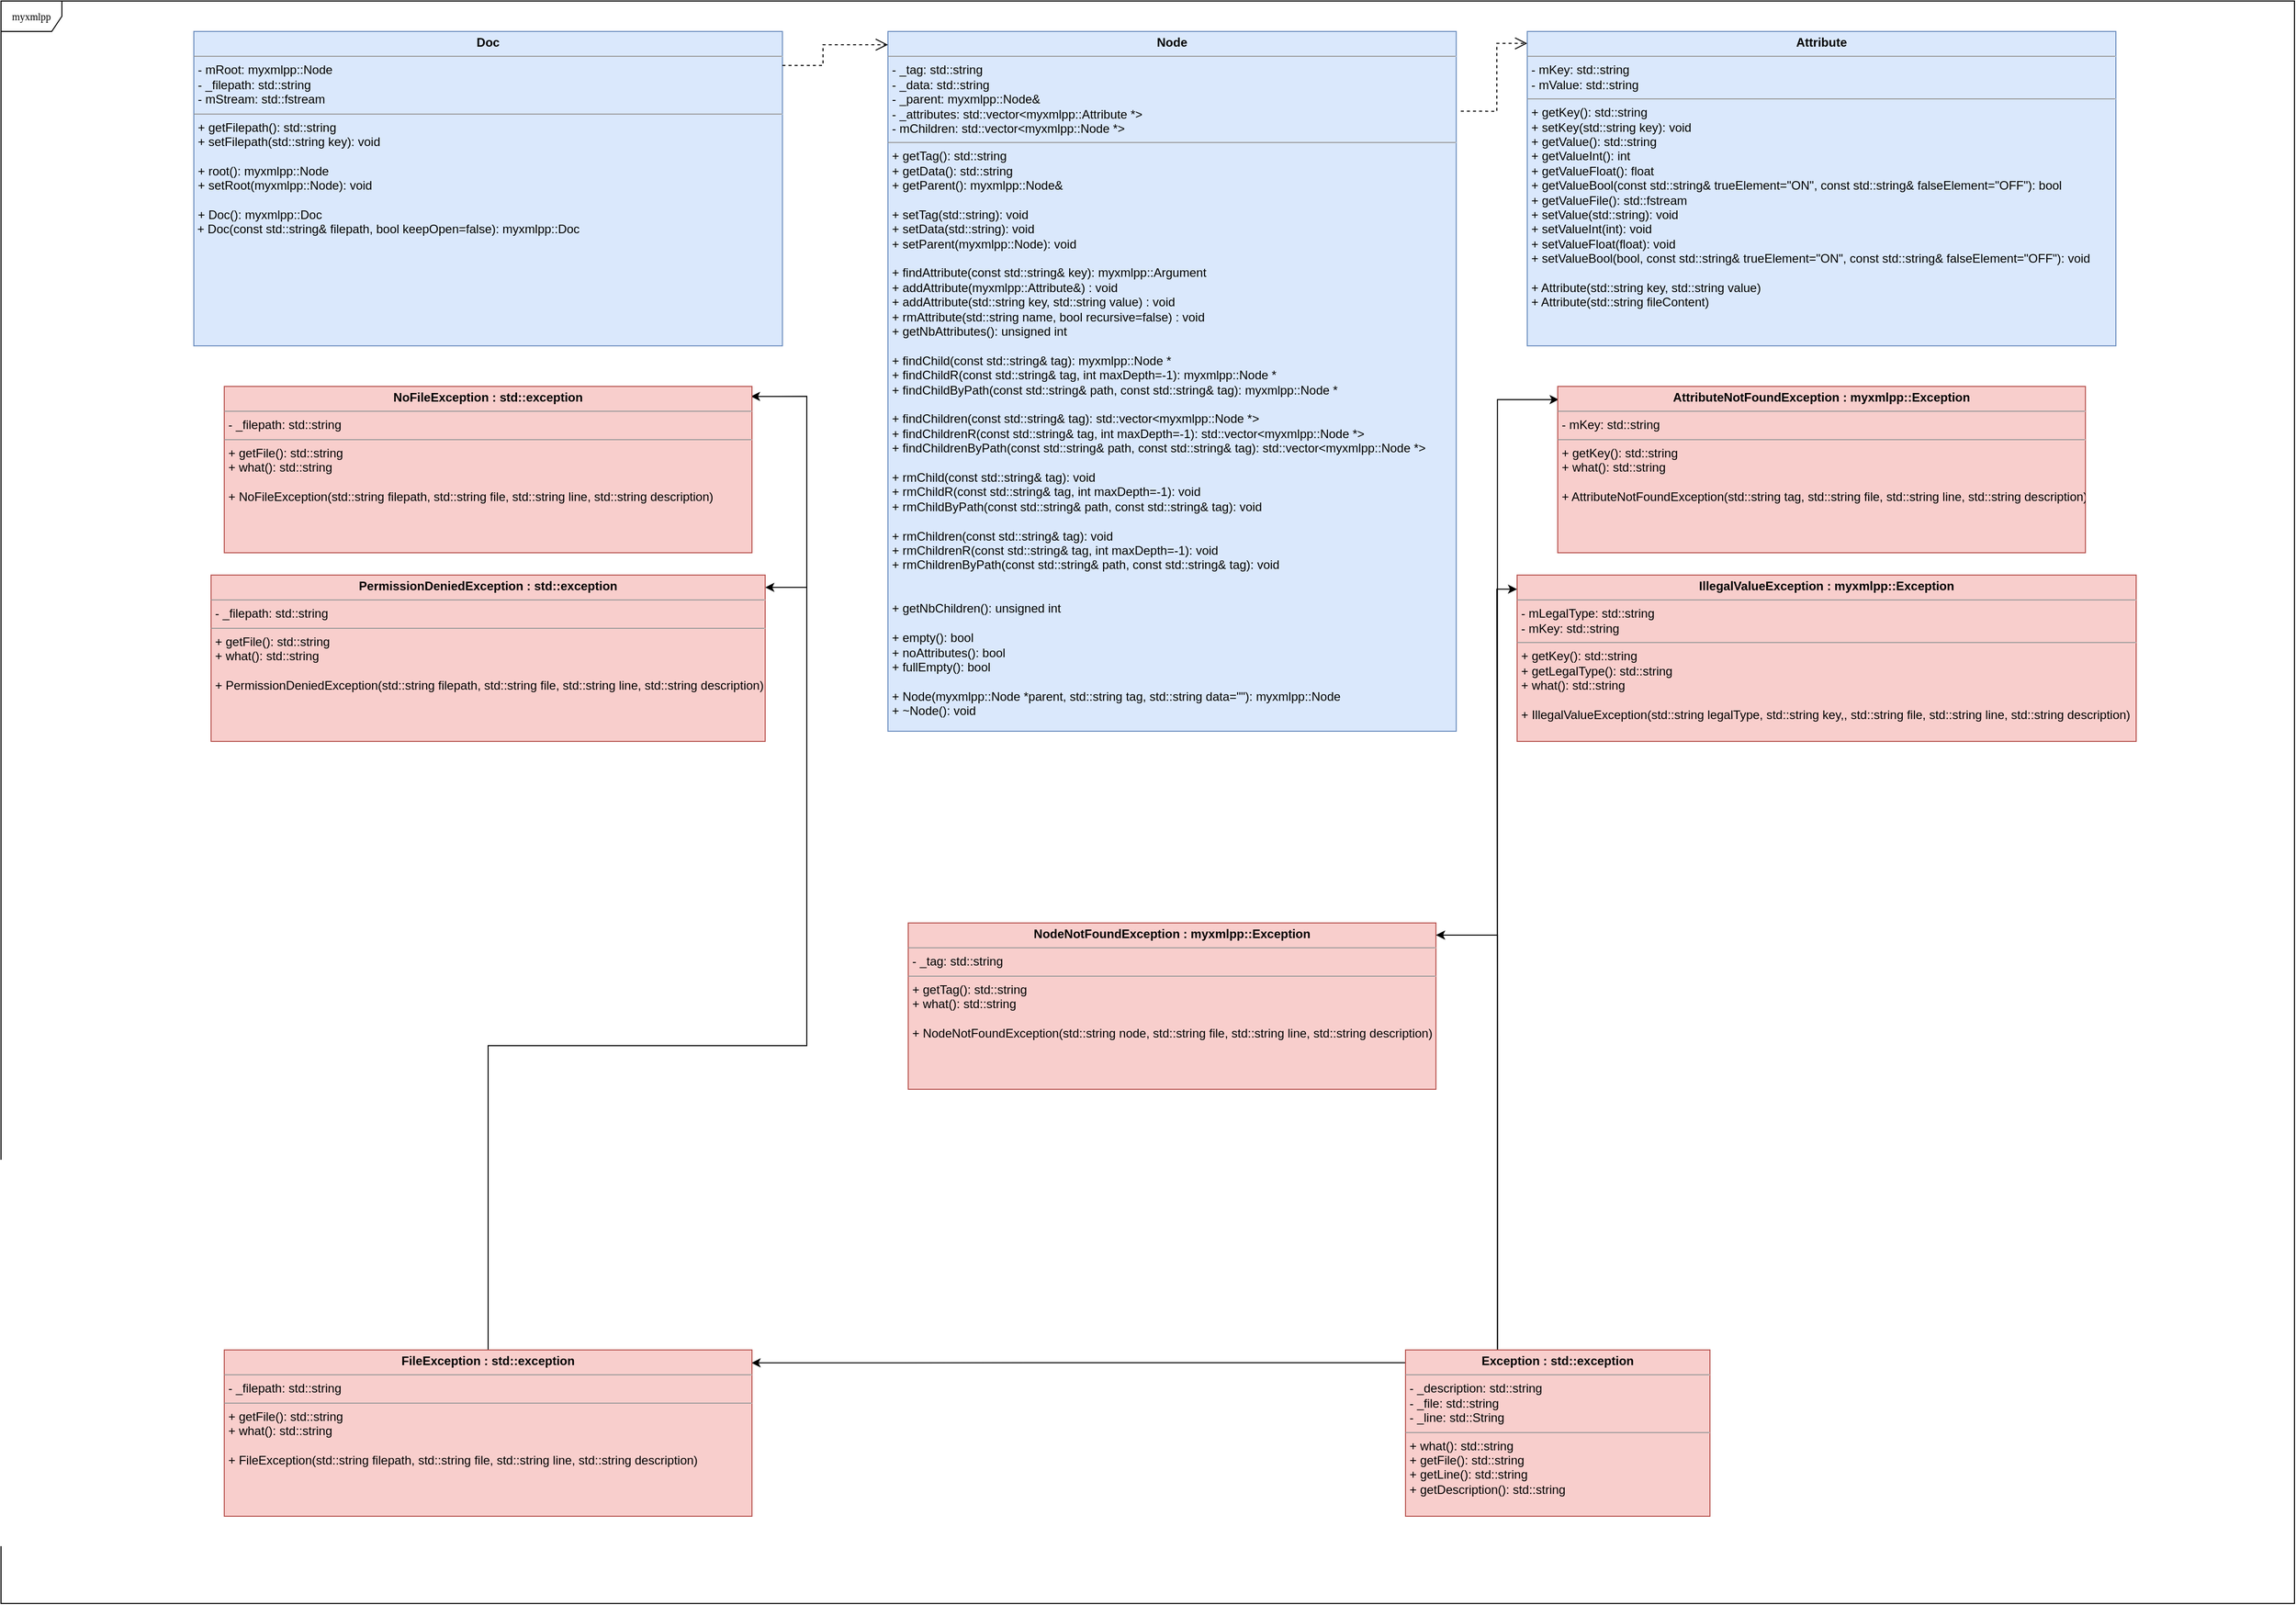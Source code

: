 <mxfile version="14.7.8" type="github">
  <diagram name="Page-1" id="c4acf3e9-155e-7222-9cf6-157b1a14988f">
    <mxGraphModel dx="2031" dy="1283" grid="1" gridSize="10" guides="1" tooltips="1" connect="1" arrows="1" fold="1" page="1" pageScale="1" pageWidth="2336" pageHeight="1654" background="none" math="0" shadow="0">
      <root>
        <mxCell id="0" />
        <mxCell id="1" parent="0" />
        <mxCell id="17acba5748e5396b-1" value="myxmlpp" style="shape=umlFrame;whiteSpace=wrap;html=1;rounded=0;shadow=0;comic=0;labelBackgroundColor=none;strokeWidth=1;fontFamily=Verdana;fontSize=10;align=center;fillColor=none;" parent="1" vertex="1">
          <mxGeometry x="40" y="40" width="2260" height="1580" as="geometry" />
        </mxCell>
        <mxCell id="5d2195bd80daf111-26" style="edgeStyle=orthogonalEdgeStyle;rounded=0;html=1;dashed=1;labelBackgroundColor=none;startFill=0;endArrow=open;endFill=0;endSize=10;fontFamily=Verdana;fontSize=10;exitX=1.008;exitY=0.114;exitDx=0;exitDy=0;exitPerimeter=0;entryX=0;entryY=0.038;entryDx=0;entryDy=0;entryPerimeter=0;" parent="1" source="_AqIzodUQCpuV1mLDz2m-2" target="_AqIzodUQCpuV1mLDz2m-1" edge="1">
          <mxGeometry relative="1" as="geometry">
            <Array as="points">
              <mxPoint x="1514" y="149" />
              <mxPoint x="1514" y="82" />
            </Array>
          </mxGeometry>
        </mxCell>
        <mxCell id="_AqIzodUQCpuV1mLDz2m-1" value="&lt;p style=&quot;margin: 0px ; margin-top: 4px ; text-align: center&quot;&gt;&lt;b&gt;Attribute&lt;/b&gt;&lt;br&gt;&lt;/p&gt;&lt;hr size=&quot;1&quot;&gt;&lt;p style=&quot;margin: 0px ; margin-left: 4px&quot;&gt;- mKey: std::string&lt;br&gt;- mValue: std::string&lt;/p&gt;&lt;hr size=&quot;1&quot;&gt;&lt;p style=&quot;margin: 0px ; margin-left: 4px&quot;&gt;+ getKey(): std::string&lt;br&gt;+ setKey(std::string key): void&lt;/p&gt;&lt;p style=&quot;margin: 0px ; margin-left: 4px&quot;&gt;+ getValue(): std::string&lt;/p&gt;&lt;p style=&quot;margin: 0px ; margin-left: 4px&quot;&gt;+ getValueInt(): int&lt;/p&gt;&lt;p style=&quot;margin: 0px ; margin-left: 4px&quot;&gt;+ getValueFloat(): float&lt;/p&gt;&lt;p style=&quot;margin: 0px ; margin-left: 4px&quot;&gt;+ getValueBool(const std::string&amp;amp; trueElement=&quot;ON&quot;, const std::string&amp;amp; falseElement=&quot;OFF&quot;): bool&lt;/p&gt;&lt;p style=&quot;margin: 0px ; margin-left: 4px&quot;&gt;+ getValueFile(): std::fstream&lt;br&gt;&lt;/p&gt;&lt;p style=&quot;margin: 0px ; margin-left: 4px&quot;&gt;+ setValue(std::string): void&lt;/p&gt;&lt;p style=&quot;margin: 0px ; margin-left: 4px&quot;&gt;+ setValueInt(int): void&lt;/p&gt;&lt;p style=&quot;margin: 0px ; margin-left: 4px&quot;&gt;+ setValueFloat(float): void&lt;/p&gt;&lt;p style=&quot;margin: 0px ; margin-left: 4px&quot;&gt;+ setValueBool(bool, const std::string&amp;amp; trueElement=&quot;ON&quot;, const std::string&amp;amp; falseElement=&quot;OFF&quot;): void&lt;/p&gt;&lt;p style=&quot;margin: 0px ; margin-left: 4px&quot;&gt;&lt;br&gt;&lt;/p&gt;&lt;p style=&quot;margin: 0px ; margin-left: 4px&quot;&gt;+ Attribute(std::string key, std::string value)&lt;/p&gt;&lt;p style=&quot;margin: 0px ; margin-left: 4px&quot;&gt;+ Attribute(std::string fileContent)&lt;br&gt;&lt;/p&gt;" style="verticalAlign=top;align=left;overflow=fill;fontSize=12;fontFamily=Helvetica;html=1;rounded=0;shadow=0;comic=0;labelBackgroundColor=none;strokeWidth=1;fillColor=#dae8fc;strokeColor=#6c8ebf;" parent="1" vertex="1">
          <mxGeometry x="1544" y="70" width="580" height="310" as="geometry" />
        </mxCell>
        <mxCell id="_AqIzodUQCpuV1mLDz2m-2" value="&lt;p style=&quot;margin: 0px ; margin-top: 4px ; text-align: center&quot;&gt;&lt;b&gt;Node&lt;/b&gt;&lt;/p&gt;&lt;hr size=&quot;1&quot;&gt;&lt;p style=&quot;margin: 0px ; margin-left: 4px&quot;&gt;- _tag: std::string&lt;br&gt;- _data: std::string&lt;/p&gt;&lt;p style=&quot;margin: 0px ; margin-left: 4px&quot;&gt;- _parent: myxmlpp::Node&amp;amp;&lt;/p&gt;&lt;p style=&quot;margin: 0px ; margin-left: 4px&quot;&gt;- _attributes: std::vector&amp;lt;myxmlpp::Attribute *&amp;gt;&lt;/p&gt;&lt;p style=&quot;margin: 0px ; margin-left: 4px&quot;&gt;- mChildren: std::vector&amp;lt;myxmlpp::Node *&amp;gt;&lt;/p&gt;&lt;hr size=&quot;1&quot;&gt;&lt;p style=&quot;margin: 0px ; margin-left: 4px&quot;&gt;+ getTag(): std::string&lt;br&gt;+ getData(): std::string&lt;/p&gt;&lt;p style=&quot;margin: 0px ; margin-left: 4px&quot;&gt;+ getParent(): myxmlpp::Node&amp;amp;&lt;/p&gt;&lt;p style=&quot;margin: 0px ; margin-left: 4px&quot;&gt;&lt;br&gt;&lt;/p&gt;&lt;p style=&quot;margin: 0px ; margin-left: 4px&quot;&gt;+ setTag(std::string): void&lt;/p&gt;&lt;p style=&quot;margin: 0px ; margin-left: 4px&quot;&gt;+ setData(std::string): void&lt;/p&gt;&lt;p style=&quot;margin: 0px ; margin-left: 4px&quot;&gt;+ setParent(myxmlpp::Node): void&lt;br&gt;&lt;/p&gt;&lt;p style=&quot;margin: 0px ; margin-left: 4px&quot;&gt;&lt;br&gt;&lt;/p&gt;&lt;p style=&quot;margin: 0px ; margin-left: 4px&quot;&gt;+ findAttribute(const std::string&amp;amp; key): myxmlpp::Argument&lt;/p&gt;&lt;p style=&quot;margin: 0px ; margin-left: 4px&quot;&gt;+ addAttribute(myxmlpp::Attribute&amp;amp;) : void&lt;/p&gt;&lt;p style=&quot;margin: 0px ; margin-left: 4px&quot;&gt;+ addAttribute(std::string key, std::string value) : void&lt;/p&gt;&lt;p style=&quot;margin: 0px ; margin-left: 4px&quot;&gt;+ rmAttribute(std::string name, bool recursive=false) : void&lt;/p&gt;&lt;p style=&quot;margin: 0px ; margin-left: 4px&quot;&gt;+ getNbAttributes(): unsigned int&lt;br&gt;&lt;/p&gt;&lt;p style=&quot;margin: 0px ; margin-left: 4px&quot;&gt;&lt;br&gt;&lt;/p&gt;&lt;p style=&quot;margin: 0px ; margin-left: 4px&quot;&gt;+ findChild(const std::string&amp;amp; tag): myxmlpp::Node *&lt;br&gt;&lt;/p&gt;&lt;p style=&quot;margin: 0px ; margin-left: 4px&quot;&gt;+ findChildR(const std::string&amp;amp; tag, int maxDepth=-1): myxmlpp::Node *&lt;br&gt;&lt;/p&gt;&lt;p style=&quot;margin: 0px ; margin-left: 4px&quot;&gt;+ findChildByPath(const std::string&amp;amp; path, const std::string&amp;amp; tag): myxmlpp::Node *&lt;br&gt;&lt;/p&gt;&lt;p style=&quot;margin: 0px ; margin-left: 4px&quot;&gt;&lt;br&gt;&lt;/p&gt;&lt;p style=&quot;margin: 0px ; margin-left: 4px&quot;&gt;+ findChildren(const std::string&amp;amp; tag): std::vector&amp;lt;myxmlpp::Node *&amp;gt;&lt;/p&gt;&lt;p style=&quot;margin: 0px ; margin-left: 4px&quot;&gt;+ findChildrenR(const std::string&amp;amp; tag, int maxDepth=-1): std::vector&amp;lt;myxmlpp::Node *&amp;gt;&lt;/p&gt;&lt;p style=&quot;margin: 0px ; margin-left: 4px&quot;&gt;+ findChildrenByPath(const std::string&amp;amp; path, const std::string&amp;amp; tag): std::vector&amp;lt;myxmlpp::Node *&amp;gt;&lt;/p&gt;&lt;p style=&quot;margin: 0px ; margin-left: 4px&quot;&gt;&lt;br&gt;&lt;/p&gt;&lt;p style=&quot;margin: 0px ; margin-left: 4px&quot;&gt;+ rmChild(const std::string&amp;amp; tag): void&lt;/p&gt;&lt;p style=&quot;margin: 0px ; margin-left: 4px&quot;&gt;+ rmChildR(const std::string&amp;amp; tag, int maxDepth=-1): void&lt;/p&gt;&lt;p style=&quot;margin: 0px ; margin-left: 4px&quot;&gt;+ rmChildByPath(const std::string&amp;amp; path, const std::string&amp;amp; tag): void&lt;/p&gt;&lt;p style=&quot;margin: 0px ; margin-left: 4px&quot;&gt;&lt;br&gt;&lt;/p&gt;&lt;p style=&quot;margin: 0px ; margin-left: 4px&quot;&gt;+ rmChildren(const std::string&amp;amp; tag): void&lt;/p&gt;&lt;p style=&quot;margin: 0px ; margin-left: 4px&quot;&gt;+ rmChildrenR(const std::string&amp;amp; tag, int maxDepth=-1): void&lt;/p&gt;&lt;p style=&quot;margin: 0px ; margin-left: 4px&quot;&gt;+ rmChildrenByPath(const std::string&amp;amp; path, const std::string&amp;amp; tag): void&lt;/p&gt;&lt;p style=&quot;margin: 0px ; margin-left: 4px&quot;&gt;&lt;br&gt;&lt;/p&gt;&lt;p style=&quot;margin: 0px ; margin-left: 4px&quot;&gt;&lt;br&gt;&lt;/p&gt;&lt;p style=&quot;margin: 0px ; margin-left: 4px&quot;&gt;+ getNbChildren(): unsigned int&lt;/p&gt;&lt;p style=&quot;margin: 0px ; margin-left: 4px&quot;&gt;&lt;br&gt;&lt;/p&gt;&lt;p style=&quot;margin: 0px ; margin-left: 4px&quot;&gt;+ empty(): bool&lt;/p&gt;&lt;p style=&quot;margin: 0px ; margin-left: 4px&quot;&gt;+ noAttributes(): bool&lt;br&gt;&lt;/p&gt;&lt;p style=&quot;margin: 0px ; margin-left: 4px&quot;&gt;+ fullEmpty(): bool&lt;/p&gt;&lt;p style=&quot;margin: 0px ; margin-left: 4px&quot;&gt;&lt;br&gt;&lt;/p&gt;&lt;p style=&quot;margin: 0px ; margin-left: 4px&quot;&gt;+ Node(myxmlpp::Node *parent, std::string tag, std::string data=&quot;&quot;): myxmlpp::Node&lt;/p&gt;&lt;p style=&quot;margin: 0px ; margin-left: 4px&quot;&gt;+ ~Node(): void&lt;br&gt;&lt;/p&gt;&lt;p style=&quot;margin: 0px ; margin-left: 4px&quot;&gt;&lt;br&gt;&lt;/p&gt;" style="verticalAlign=top;align=left;overflow=fill;fontSize=12;fontFamily=Helvetica;html=1;rounded=0;shadow=0;comic=0;labelBackgroundColor=none;strokeWidth=1;fillColor=#dae8fc;strokeColor=#6c8ebf;" parent="1" vertex="1">
          <mxGeometry x="914" y="70" width="560" height="690" as="geometry" />
        </mxCell>
        <mxCell id="eELl4ppJ-bixMKmeZiwj-1" value="&lt;p style=&quot;margin: 0px ; margin-top: 4px ; text-align: center&quot;&gt;&lt;b&gt;Doc&lt;/b&gt;&lt;br&gt;&lt;/p&gt;&lt;hr size=&quot;1&quot;&gt;&lt;p style=&quot;margin: 0px ; margin-left: 4px&quot;&gt;- mRoot: myxmlpp::Node&lt;br&gt;- _filepath: std::string&lt;/p&gt;&lt;p style=&quot;margin: 0px ; margin-left: 4px&quot;&gt;- mStream: std::fstream&lt;br&gt;&lt;/p&gt;&lt;hr size=&quot;1&quot;&gt;&lt;p style=&quot;margin: 0px ; margin-left: 4px&quot;&gt;+ getFilepath(): std::string&lt;br&gt;+ setFilepath(std::string key): void&lt;/p&gt;&lt;p style=&quot;margin: 0px ; margin-left: 4px&quot;&gt;&lt;br&gt;&lt;/p&gt;&lt;p style=&quot;margin: 0px ; margin-left: 4px&quot;&gt;+ root(): myxmlpp::Node&lt;br&gt;&lt;/p&gt;&lt;p style=&quot;margin: 0px ; margin-left: 4px&quot;&gt;+ setRoot(myxmlpp::Node): void&lt;/p&gt;&lt;p style=&quot;margin: 0px ; margin-left: 4px&quot;&gt;&lt;br&gt;&lt;/p&gt;&lt;p style=&quot;margin: 0px ; margin-left: 4px&quot;&gt;+ Doc(): myxmlpp::Doc&lt;/p&gt;&amp;nbsp;+ Doc(const std::string&amp;amp; filepath, bool keepOpen=false): myxmlpp::Doc" style="verticalAlign=top;align=left;overflow=fill;fontSize=12;fontFamily=Helvetica;html=1;rounded=0;shadow=0;comic=0;labelBackgroundColor=none;strokeWidth=1;fillColor=#dae8fc;strokeColor=#6c8ebf;" vertex="1" parent="1">
          <mxGeometry x="230" y="70" width="580" height="310" as="geometry" />
        </mxCell>
        <mxCell id="eELl4ppJ-bixMKmeZiwj-2" style="edgeStyle=orthogonalEdgeStyle;rounded=0;html=1;dashed=1;labelBackgroundColor=none;startFill=0;endArrow=open;endFill=0;endSize=10;fontFamily=Verdana;fontSize=10;exitX=1;exitY=0.108;exitDx=0;exitDy=0;exitPerimeter=0;entryX=0;entryY=0.019;entryDx=0;entryDy=0;entryPerimeter=0;" edge="1" parent="1" source="eELl4ppJ-bixMKmeZiwj-1" target="_AqIzodUQCpuV1mLDz2m-2">
          <mxGeometry relative="1" as="geometry">
            <Array as="points">
              <mxPoint x="850" y="104" />
              <mxPoint x="850" y="83" />
            </Array>
            <mxPoint x="810" y="109.67" as="sourcePoint" />
            <mxPoint x="880" y="-20.0" as="targetPoint" />
          </mxGeometry>
        </mxCell>
        <mxCell id="eELl4ppJ-bixMKmeZiwj-3" value="&lt;p style=&quot;margin: 0px ; margin-top: 4px ; text-align: center&quot;&gt;&lt;b&gt;NodeNotFoundException : myxmlpp::Exception&lt;br&gt;&lt;/b&gt;&lt;/p&gt;&lt;hr size=&quot;1&quot;&gt;&lt;p style=&quot;margin: 0px ; margin-left: 4px&quot;&gt;- _tag: std::string&lt;/p&gt;&lt;hr size=&quot;1&quot;&gt;&lt;p style=&quot;margin: 0px ; margin-left: 4px&quot;&gt;+ getTag(): std::string&lt;/p&gt;&lt;p style=&quot;margin: 0px ; margin-left: 4px&quot;&gt;+ what(): std::string&lt;br&gt;&lt;/p&gt;&lt;p style=&quot;margin: 0px ; margin-left: 4px&quot;&gt;&lt;br&gt;&lt;/p&gt;&lt;p style=&quot;margin: 0px ; margin-left: 4px&quot;&gt;+ NodeNotFoundException(std::string node, std::string file, std::string line, std::string description)&lt;/p&gt;" style="verticalAlign=top;align=left;overflow=fill;fontSize=12;fontFamily=Helvetica;html=1;rounded=0;shadow=0;comic=0;labelBackgroundColor=none;strokeWidth=1;fillColor=#f8cecc;strokeColor=#b85450;" vertex="1" parent="1">
          <mxGeometry x="934" y="949" width="520" height="164" as="geometry" />
        </mxCell>
        <mxCell id="eELl4ppJ-bixMKmeZiwj-9" style="edgeStyle=orthogonalEdgeStyle;rounded=0;orthogonalLoop=1;jettySize=auto;html=1;exitX=0.302;exitY=-0.001;exitDx=0;exitDy=0;entryX=0.002;entryY=0.079;entryDx=0;entryDy=0;entryPerimeter=0;exitPerimeter=0;" edge="1" parent="1" source="eELl4ppJ-bixMKmeZiwj-4" target="eELl4ppJ-bixMKmeZiwj-7">
          <mxGeometry relative="1" as="geometry">
            <Array as="points">
              <mxPoint x="1515" y="433" />
            </Array>
          </mxGeometry>
        </mxCell>
        <mxCell id="eELl4ppJ-bixMKmeZiwj-10" style="edgeStyle=orthogonalEdgeStyle;rounded=0;orthogonalLoop=1;jettySize=auto;html=1;exitX=0.302;exitY=0;exitDx=0;exitDy=0;exitPerimeter=0;entryX=0;entryY=0.085;entryDx=0;entryDy=0;entryPerimeter=0;" edge="1" parent="1" source="eELl4ppJ-bixMKmeZiwj-4" target="eELl4ppJ-bixMKmeZiwj-8">
          <mxGeometry relative="1" as="geometry">
            <mxPoint x="1514" y="770" as="targetPoint" />
          </mxGeometry>
        </mxCell>
        <mxCell id="eELl4ppJ-bixMKmeZiwj-11" style="edgeStyle=orthogonalEdgeStyle;rounded=0;orthogonalLoop=1;jettySize=auto;html=1;exitX=0.302;exitY=0.003;exitDx=0;exitDy=0;entryX=1;entryY=0.073;entryDx=0;entryDy=0;entryPerimeter=0;exitPerimeter=0;" edge="1" parent="1" source="eELl4ppJ-bixMKmeZiwj-4" target="eELl4ppJ-bixMKmeZiwj-3">
          <mxGeometry relative="1" as="geometry" />
        </mxCell>
        <mxCell id="eELl4ppJ-bixMKmeZiwj-13" style="edgeStyle=orthogonalEdgeStyle;rounded=0;orthogonalLoop=1;jettySize=auto;html=1;exitX=0.003;exitY=0.077;exitDx=0;exitDy=0;entryX=0.999;entryY=0.078;entryDx=0;entryDy=0;entryPerimeter=0;exitPerimeter=0;" edge="1" parent="1" source="eELl4ppJ-bixMKmeZiwj-4" target="eELl4ppJ-bixMKmeZiwj-12">
          <mxGeometry relative="1" as="geometry" />
        </mxCell>
        <mxCell id="eELl4ppJ-bixMKmeZiwj-4" value="&lt;p style=&quot;margin: 0px ; margin-top: 4px ; text-align: center&quot;&gt;&lt;b&gt;Exception : std::exception&lt;br&gt;&lt;/b&gt;&lt;/p&gt;&lt;hr size=&quot;1&quot;&gt;&lt;p style=&quot;margin: 0px ; margin-left: 4px&quot;&gt;- _description: std::string&lt;br&gt;- _file: std::string&lt;/p&gt;&lt;p style=&quot;margin: 0px ; margin-left: 4px&quot;&gt;- _line: std::String&lt;/p&gt;&lt;hr size=&quot;1&quot;&gt;&lt;p style=&quot;margin: 0px ; margin-left: 4px&quot;&gt;+ what(): std::string&lt;/p&gt;&lt;p style=&quot;margin: 0px ; margin-left: 4px&quot;&gt;+ getFile(): std::string&lt;/p&gt;&lt;p style=&quot;margin: 0px ; margin-left: 4px&quot;&gt;+ getLine(): std::string&lt;br&gt;&lt;/p&gt;&lt;p style=&quot;margin: 0px ; margin-left: 4px&quot;&gt;+ getDescription(): std::string&lt;br&gt;&lt;/p&gt;" style="verticalAlign=top;align=left;overflow=fill;fontSize=12;fontFamily=Helvetica;html=1;rounded=0;shadow=0;comic=0;labelBackgroundColor=none;strokeWidth=1;fillColor=#f8cecc;strokeColor=#b85450;" vertex="1" parent="1">
          <mxGeometry x="1424" y="1370" width="300" height="164" as="geometry" />
        </mxCell>
        <mxCell id="eELl4ppJ-bixMKmeZiwj-7" value="&lt;p style=&quot;margin: 0px ; margin-top: 4px ; text-align: center&quot;&gt;&lt;b&gt;AttributeNotFoundException : myxmlpp::Exception&lt;br&gt;&lt;/b&gt;&lt;/p&gt;&lt;hr size=&quot;1&quot;&gt;&lt;p style=&quot;margin: 0px ; margin-left: 4px&quot;&gt;- mKey: std::string&lt;/p&gt;&lt;hr size=&quot;1&quot;&gt;&lt;p style=&quot;margin: 0px ; margin-left: 4px&quot;&gt;+ getKey(): std::string&lt;/p&gt;&lt;p style=&quot;margin: 0px ; margin-left: 4px&quot;&gt;+ what(): std::string&lt;/p&gt;&lt;p style=&quot;margin: 0px ; margin-left: 4px&quot;&gt;&lt;br&gt;&lt;/p&gt;&lt;p style=&quot;margin: 0px ; margin-left: 4px&quot;&gt;+ AttributeNotFoundException(std::string tag, std::string file, std::string line, std::string description)&lt;br&gt;&lt;/p&gt;&lt;p style=&quot;margin: 0px ; margin-left: 4px&quot;&gt;&lt;br&gt;&lt;/p&gt;" style="verticalAlign=top;align=left;overflow=fill;fontSize=12;fontFamily=Helvetica;html=1;rounded=0;shadow=0;comic=0;labelBackgroundColor=none;strokeWidth=1;fillColor=#f8cecc;strokeColor=#b85450;" vertex="1" parent="1">
          <mxGeometry x="1574" y="420" width="520" height="164" as="geometry" />
        </mxCell>
        <mxCell id="eELl4ppJ-bixMKmeZiwj-8" value="&lt;p style=&quot;margin: 0px ; margin-top: 4px ; text-align: center&quot;&gt;&lt;b&gt;IllegalValueException : myxmlpp::Exception&lt;br&gt;&lt;/b&gt;&lt;/p&gt;&lt;hr size=&quot;1&quot;&gt;&lt;p style=&quot;margin: 0px ; margin-left: 4px&quot;&gt;- mLegalType: std::string&lt;/p&gt;&lt;p style=&quot;margin: 0px ; margin-left: 4px&quot;&gt;- mKey: std::string&lt;br&gt;&lt;/p&gt;&lt;hr size=&quot;1&quot;&gt;&lt;p style=&quot;margin: 0px ; margin-left: 4px&quot;&gt;+ getKey(): std::string&lt;/p&gt;&lt;p style=&quot;margin: 0px ; margin-left: 4px&quot;&gt;+ getLegalType(): std::string&lt;br&gt;&lt;/p&gt;&lt;p style=&quot;margin: 0px ; margin-left: 4px&quot;&gt;+ what(): std::string&lt;br&gt;&lt;/p&gt;&lt;p style=&quot;margin: 0px ; margin-left: 4px&quot;&gt;&lt;br&gt;&lt;/p&gt;&lt;p style=&quot;margin: 0px ; margin-left: 4px&quot;&gt;+ IllegalValueException(std::string legalType, std::string key,, std::string file, std::string line, std::string description) &lt;/p&gt;" style="verticalAlign=top;align=left;overflow=fill;fontSize=12;fontFamily=Helvetica;html=1;rounded=0;shadow=0;comic=0;labelBackgroundColor=none;strokeWidth=1;fillColor=#f8cecc;strokeColor=#b85450;" vertex="1" parent="1">
          <mxGeometry x="1534" y="606" width="610" height="164" as="geometry" />
        </mxCell>
        <mxCell id="eELl4ppJ-bixMKmeZiwj-16" style="edgeStyle=orthogonalEdgeStyle;rounded=0;orthogonalLoop=1;jettySize=auto;html=1;exitX=0.5;exitY=0;exitDx=0;exitDy=0;entryX=1;entryY=0.074;entryDx=0;entryDy=0;entryPerimeter=0;" edge="1" parent="1" source="eELl4ppJ-bixMKmeZiwj-12" target="eELl4ppJ-bixMKmeZiwj-15">
          <mxGeometry relative="1" as="geometry">
            <Array as="points">
              <mxPoint x="520" y="1070" />
              <mxPoint x="834" y="1070" />
              <mxPoint x="834" y="618" />
            </Array>
          </mxGeometry>
        </mxCell>
        <mxCell id="eELl4ppJ-bixMKmeZiwj-17" style="edgeStyle=orthogonalEdgeStyle;rounded=0;orthogonalLoop=1;jettySize=auto;html=1;exitX=0.5;exitY=0;exitDx=0;exitDy=0;entryX=0.998;entryY=0.06;entryDx=0;entryDy=0;entryPerimeter=0;" edge="1" parent="1" source="eELl4ppJ-bixMKmeZiwj-12" target="eELl4ppJ-bixMKmeZiwj-14">
          <mxGeometry relative="1" as="geometry">
            <Array as="points">
              <mxPoint x="520" y="1070" />
              <mxPoint x="834" y="1070" />
              <mxPoint x="834" y="430" />
            </Array>
          </mxGeometry>
        </mxCell>
        <mxCell id="eELl4ppJ-bixMKmeZiwj-12" value="&lt;p style=&quot;margin: 0px ; margin-top: 4px ; text-align: center&quot;&gt;&lt;b&gt;FileException : std::exception&lt;br&gt;&lt;/b&gt;&lt;/p&gt;&lt;hr size=&quot;1&quot;&gt;&lt;p style=&quot;margin: 0px ; margin-left: 4px&quot;&gt;- _filepath: std::string&lt;/p&gt;&lt;hr size=&quot;1&quot;&gt;&lt;p style=&quot;margin: 0px ; margin-left: 4px&quot;&gt;+ getFile(): std::string&lt;/p&gt;&lt;p style=&quot;margin: 0px ; margin-left: 4px&quot;&gt;+ what(): std::string&lt;br&gt;&lt;/p&gt;&lt;p style=&quot;margin: 0px ; margin-left: 4px&quot;&gt;&lt;br&gt;&lt;/p&gt;&lt;p style=&quot;margin: 0px ; margin-left: 4px&quot;&gt;+ FileException(std::string filepath, std::string file, std::string line, std::string description)&lt;/p&gt;" style="verticalAlign=top;align=left;overflow=fill;fontSize=12;fontFamily=Helvetica;html=1;rounded=0;shadow=0;comic=0;labelBackgroundColor=none;strokeWidth=1;fillColor=#f8cecc;strokeColor=#b85450;" vertex="1" parent="1">
          <mxGeometry x="260" y="1370" width="520" height="164" as="geometry" />
        </mxCell>
        <mxCell id="eELl4ppJ-bixMKmeZiwj-14" value="&lt;p style=&quot;margin: 0px ; margin-top: 4px ; text-align: center&quot;&gt;&lt;b&gt;NoFileException : std::exception&lt;br&gt;&lt;/b&gt;&lt;/p&gt;&lt;hr size=&quot;1&quot;&gt;&lt;p style=&quot;margin: 0px ; margin-left: 4px&quot;&gt;- _filepath: std::string&lt;/p&gt;&lt;hr size=&quot;1&quot;&gt;&lt;p style=&quot;margin: 0px ; margin-left: 4px&quot;&gt;+ getFile(): std::string&lt;/p&gt;&lt;p style=&quot;margin: 0px ; margin-left: 4px&quot;&gt;+ what(): std::string&lt;br&gt;&lt;/p&gt;&lt;p style=&quot;margin: 0px ; margin-left: 4px&quot;&gt;&lt;br&gt;&lt;/p&gt;&lt;p style=&quot;margin: 0px ; margin-left: 4px&quot;&gt;+ NoFileException(std::string filepath, std::string file, std::string line, std::string description)&lt;/p&gt;" style="verticalAlign=top;align=left;overflow=fill;fontSize=12;fontFamily=Helvetica;html=1;rounded=0;shadow=0;comic=0;labelBackgroundColor=none;strokeWidth=1;fillColor=#f8cecc;strokeColor=#b85450;" vertex="1" parent="1">
          <mxGeometry x="260" y="420" width="520" height="164" as="geometry" />
        </mxCell>
        <mxCell id="eELl4ppJ-bixMKmeZiwj-15" value="&lt;p style=&quot;margin: 0px ; margin-top: 4px ; text-align: center&quot;&gt;&lt;b&gt;PermissionDeniedException : std::exception&lt;br&gt;&lt;/b&gt;&lt;/p&gt;&lt;hr size=&quot;1&quot;&gt;&lt;p style=&quot;margin: 0px ; margin-left: 4px&quot;&gt;- _filepath: std::string&lt;/p&gt;&lt;hr size=&quot;1&quot;&gt;&lt;p style=&quot;margin: 0px ; margin-left: 4px&quot;&gt;+ getFile(): std::string&lt;/p&gt;&lt;p style=&quot;margin: 0px ; margin-left: 4px&quot;&gt;+ what(): std::string&lt;br&gt;&lt;/p&gt;&lt;p style=&quot;margin: 0px ; margin-left: 4px&quot;&gt;&lt;br&gt;&lt;/p&gt;&lt;p style=&quot;margin: 0px ; margin-left: 4px&quot;&gt;+ PermissionDeniedException(std::string filepath, std::string file, std::string line, std::string description)&lt;/p&gt;" style="verticalAlign=top;align=left;overflow=fill;fontSize=12;fontFamily=Helvetica;html=1;rounded=0;shadow=0;comic=0;labelBackgroundColor=none;strokeWidth=1;fillColor=#f8cecc;strokeColor=#b85450;" vertex="1" parent="1">
          <mxGeometry x="247" y="606" width="546" height="164" as="geometry" />
        </mxCell>
      </root>
    </mxGraphModel>
  </diagram>
</mxfile>
